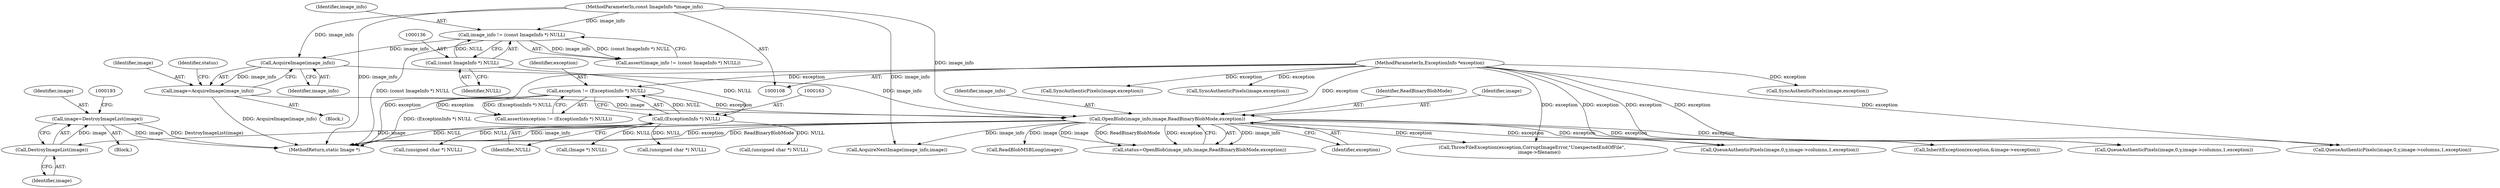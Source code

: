 digraph "0_ImageMagick_3007531bfd326c5c1e29cd41d2cd80c166de8528@pointer" {
"1000187" [label="(Call,image=DestroyImageList(image))"];
"1000189" [label="(Call,DestroyImageList(image))"];
"1000177" [label="(Call,OpenBlob(image_info,image,ReadBinaryBlobMode,exception))"];
"1000173" [label="(Call,AcquireImage(image_info))"];
"1000133" [label="(Call,image_info != (const ImageInfo *) NULL)"];
"1000109" [label="(MethodParameterIn,const ImageInfo *image_info)"];
"1000135" [label="(Call,(const ImageInfo *) NULL)"];
"1000171" [label="(Call,image=AcquireImage(image_info))"];
"1000160" [label="(Call,exception != (ExceptionInfo *) NULL)"];
"1000110" [label="(MethodParameterIn,ExceptionInfo *exception)"];
"1000162" [label="(Call,(ExceptionInfo *) NULL)"];
"1000736" [label="(Call,InheritException(exception,&image->exception))"];
"1000160" [label="(Call,exception != (ExceptionInfo *) NULL)"];
"1000647" [label="(Call,(unsigned char *) NULL)"];
"1001323" [label="(Call,SyncAuthenticPixels(image,exception))"];
"1000110" [label="(MethodParameterIn,ExceptionInfo *exception)"];
"1001267" [label="(Call,QueueAuthenticPixels(image,0,y,image->columns,1,exception))"];
"1000187" [label="(Call,image=DestroyImageList(image))"];
"1000179" [label="(Identifier,image)"];
"1000134" [label="(Identifier,image_info)"];
"1000172" [label="(Identifier,image)"];
"1001623" [label="(Call,AcquireNextImage(image_info,image))"];
"1001213" [label="(Call,SyncAuthenticPixels(image,exception))"];
"1000178" [label="(Identifier,image_info)"];
"1001672" [label="(MethodReturn,static Image *)"];
"1000177" [label="(Call,OpenBlob(image_info,image,ReadBinaryBlobMode,exception))"];
"1000132" [label="(Call,assert(image_info != (const ImageInfo *) NULL))"];
"1000180" [label="(Identifier,ReadBinaryBlobMode)"];
"1000164" [label="(Identifier,NULL)"];
"1000162" [label="(Call,(ExceptionInfo *) NULL)"];
"1000171" [label="(Call,image=AcquireImage(image_info))"];
"1001383" [label="(Call,QueueAuthenticPixels(image,0,y,image->columns,1,exception))"];
"1000175" [label="(Call,status=OpenBlob(image_info,image,ReadBinaryBlobMode,exception))"];
"1000176" [label="(Identifier,status)"];
"1000137" [label="(Identifier,NULL)"];
"1000161" [label="(Identifier,exception)"];
"1000135" [label="(Call,(const ImageInfo *) NULL)"];
"1000111" [label="(Block,)"];
"1001529" [label="(Call,SyncAuthenticPixels(image,exception))"];
"1000174" [label="(Identifier,image_info)"];
"1000133" [label="(Call,image_info != (const ImageInfo *) NULL)"];
"1000188" [label="(Identifier,image)"];
"1000181" [label="(Identifier,exception)"];
"1000485" [label="(Call,(unsigned char *) NULL)"];
"1001581" [label="(Call,ThrowFileException(exception,CorruptImageError,\"UnexpectedEndOfFile\",\n          image->filename))"];
"1000159" [label="(Call,assert(exception != (ExceptionInfo *) NULL))"];
"1000109" [label="(MethodParameterIn,const ImageInfo *image_info)"];
"1000189" [label="(Call,DestroyImageList(image))"];
"1000186" [label="(Block,)"];
"1000173" [label="(Call,AcquireImage(image_info))"];
"1000822" [label="(Call,(unsigned char *) NULL)"];
"1000190" [label="(Identifier,image)"];
"1000192" [label="(Call,(Image *) NULL)"];
"1000207" [label="(Call,ReadBlobMSBLong(image))"];
"1001080" [label="(Call,QueueAuthenticPixels(image,0,y,image->columns,1,exception))"];
"1000187" -> "1000186"  [label="AST: "];
"1000187" -> "1000189"  [label="CFG: "];
"1000188" -> "1000187"  [label="AST: "];
"1000189" -> "1000187"  [label="AST: "];
"1000193" -> "1000187"  [label="CFG: "];
"1000187" -> "1001672"  [label="DDG: image"];
"1000187" -> "1001672"  [label="DDG: DestroyImageList(image)"];
"1000189" -> "1000187"  [label="DDG: image"];
"1000189" -> "1000190"  [label="CFG: "];
"1000190" -> "1000189"  [label="AST: "];
"1000177" -> "1000189"  [label="DDG: image"];
"1000177" -> "1000175"  [label="AST: "];
"1000177" -> "1000181"  [label="CFG: "];
"1000178" -> "1000177"  [label="AST: "];
"1000179" -> "1000177"  [label="AST: "];
"1000180" -> "1000177"  [label="AST: "];
"1000181" -> "1000177"  [label="AST: "];
"1000175" -> "1000177"  [label="CFG: "];
"1000177" -> "1001672"  [label="DDG: image_info"];
"1000177" -> "1001672"  [label="DDG: exception"];
"1000177" -> "1001672"  [label="DDG: ReadBinaryBlobMode"];
"1000177" -> "1000175"  [label="DDG: image_info"];
"1000177" -> "1000175"  [label="DDG: image"];
"1000177" -> "1000175"  [label="DDG: ReadBinaryBlobMode"];
"1000177" -> "1000175"  [label="DDG: exception"];
"1000173" -> "1000177"  [label="DDG: image_info"];
"1000109" -> "1000177"  [label="DDG: image_info"];
"1000171" -> "1000177"  [label="DDG: image"];
"1000160" -> "1000177"  [label="DDG: exception"];
"1000110" -> "1000177"  [label="DDG: exception"];
"1000177" -> "1000207"  [label="DDG: image"];
"1000177" -> "1000736"  [label="DDG: exception"];
"1000177" -> "1001080"  [label="DDG: exception"];
"1000177" -> "1001267"  [label="DDG: exception"];
"1000177" -> "1001383"  [label="DDG: exception"];
"1000177" -> "1001581"  [label="DDG: exception"];
"1000177" -> "1001623"  [label="DDG: image_info"];
"1000173" -> "1000171"  [label="AST: "];
"1000173" -> "1000174"  [label="CFG: "];
"1000174" -> "1000173"  [label="AST: "];
"1000171" -> "1000173"  [label="CFG: "];
"1000173" -> "1000171"  [label="DDG: image_info"];
"1000133" -> "1000173"  [label="DDG: image_info"];
"1000109" -> "1000173"  [label="DDG: image_info"];
"1000133" -> "1000132"  [label="AST: "];
"1000133" -> "1000135"  [label="CFG: "];
"1000134" -> "1000133"  [label="AST: "];
"1000135" -> "1000133"  [label="AST: "];
"1000132" -> "1000133"  [label="CFG: "];
"1000133" -> "1001672"  [label="DDG: (const ImageInfo *) NULL"];
"1000133" -> "1000132"  [label="DDG: image_info"];
"1000133" -> "1000132"  [label="DDG: (const ImageInfo *) NULL"];
"1000109" -> "1000133"  [label="DDG: image_info"];
"1000135" -> "1000133"  [label="DDG: NULL"];
"1000109" -> "1000108"  [label="AST: "];
"1000109" -> "1001672"  [label="DDG: image_info"];
"1000109" -> "1001623"  [label="DDG: image_info"];
"1000135" -> "1000137"  [label="CFG: "];
"1000136" -> "1000135"  [label="AST: "];
"1000137" -> "1000135"  [label="AST: "];
"1000135" -> "1000162"  [label="DDG: NULL"];
"1000171" -> "1000111"  [label="AST: "];
"1000172" -> "1000171"  [label="AST: "];
"1000176" -> "1000171"  [label="CFG: "];
"1000171" -> "1001672"  [label="DDG: AcquireImage(image_info)"];
"1000160" -> "1000159"  [label="AST: "];
"1000160" -> "1000162"  [label="CFG: "];
"1000161" -> "1000160"  [label="AST: "];
"1000162" -> "1000160"  [label="AST: "];
"1000159" -> "1000160"  [label="CFG: "];
"1000160" -> "1001672"  [label="DDG: (ExceptionInfo *) NULL"];
"1000160" -> "1000159"  [label="DDG: exception"];
"1000160" -> "1000159"  [label="DDG: (ExceptionInfo *) NULL"];
"1000110" -> "1000160"  [label="DDG: exception"];
"1000162" -> "1000160"  [label="DDG: NULL"];
"1000110" -> "1000108"  [label="AST: "];
"1000110" -> "1001672"  [label="DDG: exception"];
"1000110" -> "1000736"  [label="DDG: exception"];
"1000110" -> "1001080"  [label="DDG: exception"];
"1000110" -> "1001213"  [label="DDG: exception"];
"1000110" -> "1001267"  [label="DDG: exception"];
"1000110" -> "1001323"  [label="DDG: exception"];
"1000110" -> "1001383"  [label="DDG: exception"];
"1000110" -> "1001529"  [label="DDG: exception"];
"1000110" -> "1001581"  [label="DDG: exception"];
"1000162" -> "1000164"  [label="CFG: "];
"1000163" -> "1000162"  [label="AST: "];
"1000164" -> "1000162"  [label="AST: "];
"1000162" -> "1001672"  [label="DDG: NULL"];
"1000162" -> "1000192"  [label="DDG: NULL"];
"1000162" -> "1000485"  [label="DDG: NULL"];
"1000162" -> "1000647"  [label="DDG: NULL"];
"1000162" -> "1000822"  [label="DDG: NULL"];
}
